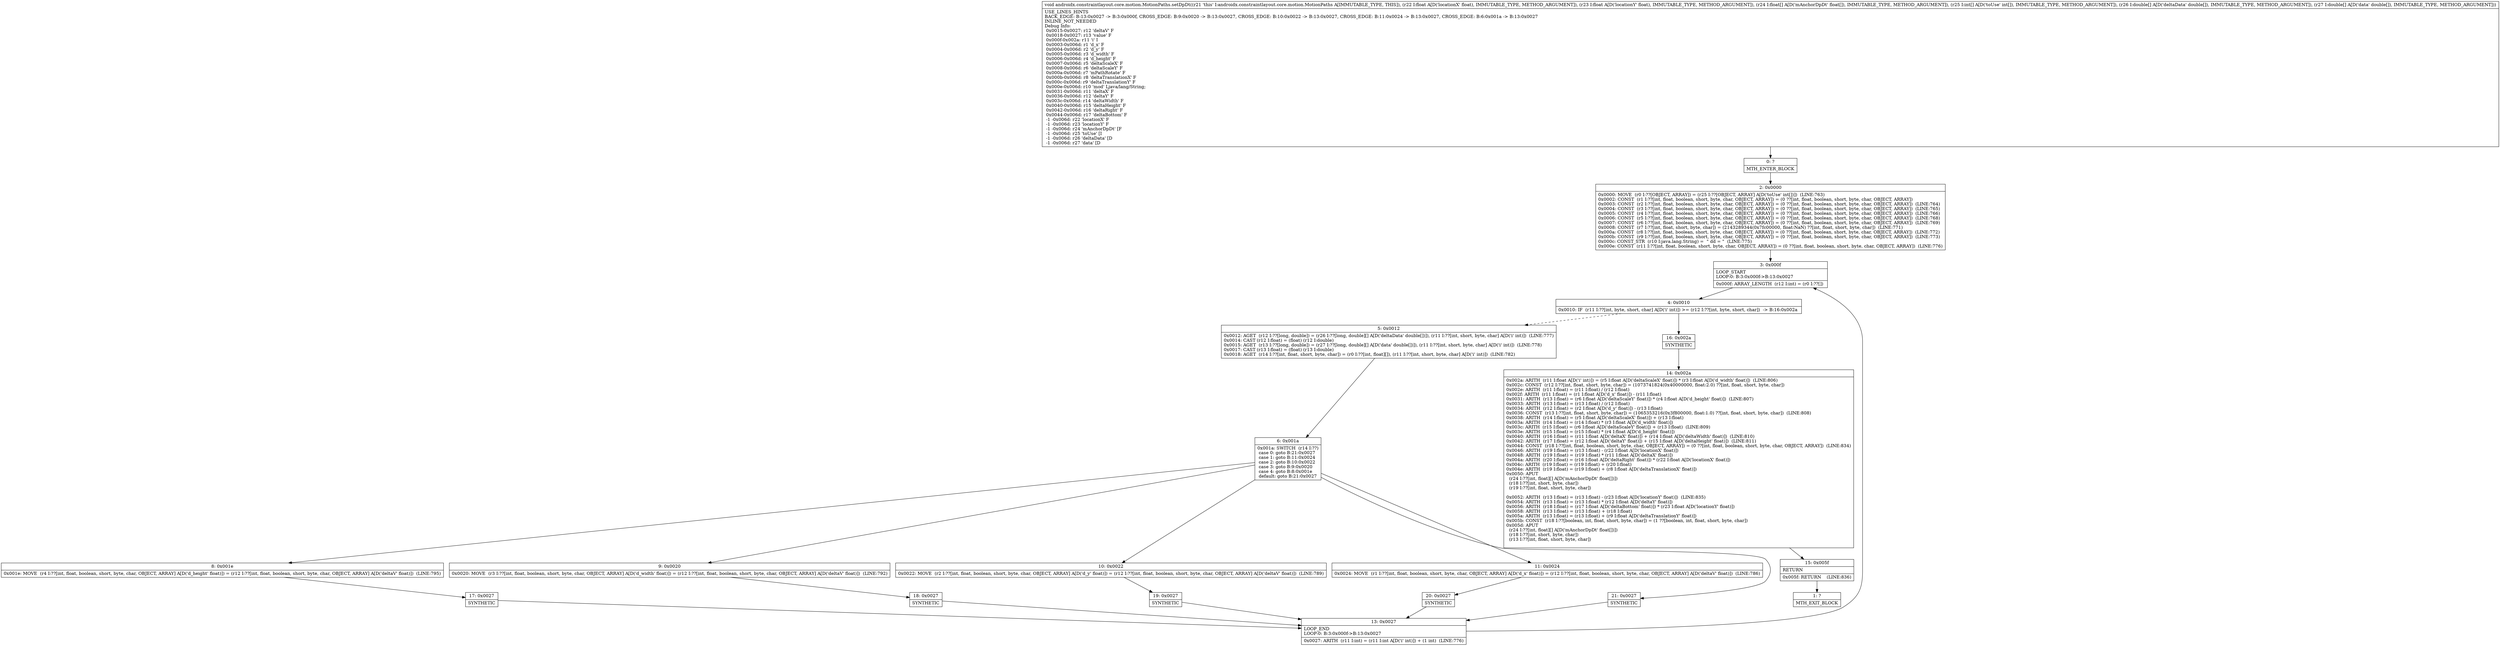 digraph "CFG forandroidx.constraintlayout.core.motion.MotionPaths.setDpDt(FF[F[I[D[D)V" {
Node_0 [shape=record,label="{0\:\ ?|MTH_ENTER_BLOCK\l}"];
Node_2 [shape=record,label="{2\:\ 0x0000|0x0000: MOVE  (r0 I:??[OBJECT, ARRAY]) = (r25 I:??[OBJECT, ARRAY] A[D('toUse' int[])])  (LINE:763)\l0x0002: CONST  (r1 I:??[int, float, boolean, short, byte, char, OBJECT, ARRAY]) = (0 ??[int, float, boolean, short, byte, char, OBJECT, ARRAY]) \l0x0003: CONST  (r2 I:??[int, float, boolean, short, byte, char, OBJECT, ARRAY]) = (0 ??[int, float, boolean, short, byte, char, OBJECT, ARRAY])  (LINE:764)\l0x0004: CONST  (r3 I:??[int, float, boolean, short, byte, char, OBJECT, ARRAY]) = (0 ??[int, float, boolean, short, byte, char, OBJECT, ARRAY])  (LINE:765)\l0x0005: CONST  (r4 I:??[int, float, boolean, short, byte, char, OBJECT, ARRAY]) = (0 ??[int, float, boolean, short, byte, char, OBJECT, ARRAY])  (LINE:766)\l0x0006: CONST  (r5 I:??[int, float, boolean, short, byte, char, OBJECT, ARRAY]) = (0 ??[int, float, boolean, short, byte, char, OBJECT, ARRAY])  (LINE:768)\l0x0007: CONST  (r6 I:??[int, float, boolean, short, byte, char, OBJECT, ARRAY]) = (0 ??[int, float, boolean, short, byte, char, OBJECT, ARRAY])  (LINE:769)\l0x0008: CONST  (r7 I:??[int, float, short, byte, char]) = (2143289344(0x7fc00000, float:NaN) ??[int, float, short, byte, char])  (LINE:771)\l0x000a: CONST  (r8 I:??[int, float, boolean, short, byte, char, OBJECT, ARRAY]) = (0 ??[int, float, boolean, short, byte, char, OBJECT, ARRAY])  (LINE:772)\l0x000b: CONST  (r9 I:??[int, float, boolean, short, byte, char, OBJECT, ARRAY]) = (0 ??[int, float, boolean, short, byte, char, OBJECT, ARRAY])  (LINE:773)\l0x000c: CONST_STR  (r10 I:java.lang.String) =  \" dd = \"  (LINE:775)\l0x000e: CONST  (r11 I:??[int, float, boolean, short, byte, char, OBJECT, ARRAY]) = (0 ??[int, float, boolean, short, byte, char, OBJECT, ARRAY])  (LINE:776)\l}"];
Node_3 [shape=record,label="{3\:\ 0x000f|LOOP_START\lLOOP:0: B:3:0x000f\-\>B:13:0x0027\l|0x000f: ARRAY_LENGTH  (r12 I:int) = (r0 I:??[]) \l}"];
Node_4 [shape=record,label="{4\:\ 0x0010|0x0010: IF  (r11 I:??[int, byte, short, char] A[D('i' int)]) \>= (r12 I:??[int, byte, short, char])  \-\> B:16:0x002a \l}"];
Node_5 [shape=record,label="{5\:\ 0x0012|0x0012: AGET  (r12 I:??[long, double]) = (r26 I:??[long, double][] A[D('deltaData' double[])]), (r11 I:??[int, short, byte, char] A[D('i' int)])  (LINE:777)\l0x0014: CAST (r12 I:float) = (float) (r12 I:double) \l0x0015: AGET  (r13 I:??[long, double]) = (r27 I:??[long, double][] A[D('data' double[])]), (r11 I:??[int, short, byte, char] A[D('i' int)])  (LINE:778)\l0x0017: CAST (r13 I:float) = (float) (r13 I:double) \l0x0018: AGET  (r14 I:??[int, float, short, byte, char]) = (r0 I:??[int, float][]), (r11 I:??[int, short, byte, char] A[D('i' int)])  (LINE:782)\l}"];
Node_6 [shape=record,label="{6\:\ 0x001a|0x001a: SWITCH  (r14 I:??)\l case 0: goto B:21:0x0027\l case 1: goto B:11:0x0024\l case 2: goto B:10:0x0022\l case 3: goto B:9:0x0020\l case 4: goto B:8:0x001e\l default: goto B:21:0x0027 \l}"];
Node_8 [shape=record,label="{8\:\ 0x001e|0x001e: MOVE  (r4 I:??[int, float, boolean, short, byte, char, OBJECT, ARRAY] A[D('d_height' float)]) = (r12 I:??[int, float, boolean, short, byte, char, OBJECT, ARRAY] A[D('deltaV' float)])  (LINE:795)\l}"];
Node_17 [shape=record,label="{17\:\ 0x0027|SYNTHETIC\l}"];
Node_13 [shape=record,label="{13\:\ 0x0027|LOOP_END\lLOOP:0: B:3:0x000f\-\>B:13:0x0027\l|0x0027: ARITH  (r11 I:int) = (r11 I:int A[D('i' int)]) + (1 int)  (LINE:776)\l}"];
Node_9 [shape=record,label="{9\:\ 0x0020|0x0020: MOVE  (r3 I:??[int, float, boolean, short, byte, char, OBJECT, ARRAY] A[D('d_width' float)]) = (r12 I:??[int, float, boolean, short, byte, char, OBJECT, ARRAY] A[D('deltaV' float)])  (LINE:792)\l}"];
Node_18 [shape=record,label="{18\:\ 0x0027|SYNTHETIC\l}"];
Node_10 [shape=record,label="{10\:\ 0x0022|0x0022: MOVE  (r2 I:??[int, float, boolean, short, byte, char, OBJECT, ARRAY] A[D('d_y' float)]) = (r12 I:??[int, float, boolean, short, byte, char, OBJECT, ARRAY] A[D('deltaV' float)])  (LINE:789)\l}"];
Node_19 [shape=record,label="{19\:\ 0x0027|SYNTHETIC\l}"];
Node_11 [shape=record,label="{11\:\ 0x0024|0x0024: MOVE  (r1 I:??[int, float, boolean, short, byte, char, OBJECT, ARRAY] A[D('d_x' float)]) = (r12 I:??[int, float, boolean, short, byte, char, OBJECT, ARRAY] A[D('deltaV' float)])  (LINE:786)\l}"];
Node_20 [shape=record,label="{20\:\ 0x0027|SYNTHETIC\l}"];
Node_21 [shape=record,label="{21\:\ 0x0027|SYNTHETIC\l}"];
Node_16 [shape=record,label="{16\:\ 0x002a|SYNTHETIC\l}"];
Node_14 [shape=record,label="{14\:\ 0x002a|0x002a: ARITH  (r11 I:float A[D('i' int)]) = (r5 I:float A[D('deltaScaleX' float)]) * (r3 I:float A[D('d_width' float)])  (LINE:806)\l0x002c: CONST  (r12 I:??[int, float, short, byte, char]) = (1073741824(0x40000000, float:2.0) ??[int, float, short, byte, char]) \l0x002e: ARITH  (r11 I:float) = (r11 I:float) \/ (r12 I:float) \l0x002f: ARITH  (r11 I:float) = (r1 I:float A[D('d_x' float)]) \- (r11 I:float) \l0x0031: ARITH  (r13 I:float) = (r6 I:float A[D('deltaScaleY' float)]) * (r4 I:float A[D('d_height' float)])  (LINE:807)\l0x0033: ARITH  (r13 I:float) = (r13 I:float) \/ (r12 I:float) \l0x0034: ARITH  (r12 I:float) = (r2 I:float A[D('d_y' float)]) \- (r13 I:float) \l0x0036: CONST  (r13 I:??[int, float, short, byte, char]) = (1065353216(0x3f800000, float:1.0) ??[int, float, short, byte, char])  (LINE:808)\l0x0038: ARITH  (r14 I:float) = (r5 I:float A[D('deltaScaleX' float)]) + (r13 I:float) \l0x003a: ARITH  (r14 I:float) = (r14 I:float) * (r3 I:float A[D('d_width' float)]) \l0x003c: ARITH  (r15 I:float) = (r6 I:float A[D('deltaScaleY' float)]) + (r13 I:float)  (LINE:809)\l0x003e: ARITH  (r15 I:float) = (r15 I:float) * (r4 I:float A[D('d_height' float)]) \l0x0040: ARITH  (r16 I:float) = (r11 I:float A[D('deltaX' float)]) + (r14 I:float A[D('deltaWidth' float)])  (LINE:810)\l0x0042: ARITH  (r17 I:float) = (r12 I:float A[D('deltaY' float)]) + (r15 I:float A[D('deltaHeight' float)])  (LINE:811)\l0x0044: CONST  (r18 I:??[int, float, boolean, short, byte, char, OBJECT, ARRAY]) = (0 ??[int, float, boolean, short, byte, char, OBJECT, ARRAY])  (LINE:834)\l0x0046: ARITH  (r19 I:float) = (r13 I:float) \- (r22 I:float A[D('locationX' float)]) \l0x0048: ARITH  (r19 I:float) = (r19 I:float) * (r11 I:float A[D('deltaX' float)]) \l0x004a: ARITH  (r20 I:float) = (r16 I:float A[D('deltaRight' float)]) * (r22 I:float A[D('locationX' float)]) \l0x004c: ARITH  (r19 I:float) = (r19 I:float) + (r20 I:float) \l0x004e: ARITH  (r19 I:float) = (r19 I:float) + (r8 I:float A[D('deltaTranslationX' float)]) \l0x0050: APUT  \l  (r24 I:??[int, float][] A[D('mAnchorDpDt' float[])])\l  (r18 I:??[int, short, byte, char])\l  (r19 I:??[int, float, short, byte, char])\l \l0x0052: ARITH  (r13 I:float) = (r13 I:float) \- (r23 I:float A[D('locationY' float)])  (LINE:835)\l0x0054: ARITH  (r13 I:float) = (r13 I:float) * (r12 I:float A[D('deltaY' float)]) \l0x0056: ARITH  (r18 I:float) = (r17 I:float A[D('deltaBottom' float)]) * (r23 I:float A[D('locationY' float)]) \l0x0058: ARITH  (r13 I:float) = (r13 I:float) + (r18 I:float) \l0x005a: ARITH  (r13 I:float) = (r13 I:float) + (r9 I:float A[D('deltaTranslationY' float)]) \l0x005b: CONST  (r18 I:??[boolean, int, float, short, byte, char]) = (1 ??[boolean, int, float, short, byte, char]) \l0x005d: APUT  \l  (r24 I:??[int, float][] A[D('mAnchorDpDt' float[])])\l  (r18 I:??[int, short, byte, char])\l  (r13 I:??[int, float, short, byte, char])\l \l}"];
Node_15 [shape=record,label="{15\:\ 0x005f|RETURN\l|0x005f: RETURN    (LINE:836)\l}"];
Node_1 [shape=record,label="{1\:\ ?|MTH_EXIT_BLOCK\l}"];
MethodNode[shape=record,label="{void androidx.constraintlayout.core.motion.MotionPaths.setDpDt((r21 'this' I:androidx.constraintlayout.core.motion.MotionPaths A[IMMUTABLE_TYPE, THIS]), (r22 I:float A[D('locationX' float), IMMUTABLE_TYPE, METHOD_ARGUMENT]), (r23 I:float A[D('locationY' float), IMMUTABLE_TYPE, METHOD_ARGUMENT]), (r24 I:float[] A[D('mAnchorDpDt' float[]), IMMUTABLE_TYPE, METHOD_ARGUMENT]), (r25 I:int[] A[D('toUse' int[]), IMMUTABLE_TYPE, METHOD_ARGUMENT]), (r26 I:double[] A[D('deltaData' double[]), IMMUTABLE_TYPE, METHOD_ARGUMENT]), (r27 I:double[] A[D('data' double[]), IMMUTABLE_TYPE, METHOD_ARGUMENT]))  | USE_LINES_HINTS\lBACK_EDGE: B:13:0x0027 \-\> B:3:0x000f, CROSS_EDGE: B:9:0x0020 \-\> B:13:0x0027, CROSS_EDGE: B:10:0x0022 \-\> B:13:0x0027, CROSS_EDGE: B:11:0x0024 \-\> B:13:0x0027, CROSS_EDGE: B:6:0x001a \-\> B:13:0x0027\lINLINE_NOT_NEEDED\lDebug Info:\l  0x0015\-0x0027: r12 'deltaV' F\l  0x0018\-0x0027: r13 'value' F\l  0x000f\-0x002a: r11 'i' I\l  0x0003\-0x006d: r1 'd_x' F\l  0x0004\-0x006d: r2 'd_y' F\l  0x0005\-0x006d: r3 'd_width' F\l  0x0006\-0x006d: r4 'd_height' F\l  0x0007\-0x006d: r5 'deltaScaleX' F\l  0x0008\-0x006d: r6 'deltaScaleY' F\l  0x000a\-0x006d: r7 'mPathRotate' F\l  0x000b\-0x006d: r8 'deltaTranslationX' F\l  0x000c\-0x006d: r9 'deltaTranslationY' F\l  0x000e\-0x006d: r10 'mod' Ljava\/lang\/String;\l  0x0031\-0x006d: r11 'deltaX' F\l  0x0036\-0x006d: r12 'deltaY' F\l  0x003c\-0x006d: r14 'deltaWidth' F\l  0x0040\-0x006d: r15 'deltaHeight' F\l  0x0042\-0x006d: r16 'deltaRight' F\l  0x0044\-0x006d: r17 'deltaBottom' F\l  \-1 \-0x006d: r22 'locationX' F\l  \-1 \-0x006d: r23 'locationY' F\l  \-1 \-0x006d: r24 'mAnchorDpDt' [F\l  \-1 \-0x006d: r25 'toUse' [I\l  \-1 \-0x006d: r26 'deltaData' [D\l  \-1 \-0x006d: r27 'data' [D\l}"];
MethodNode -> Node_0;Node_0 -> Node_2;
Node_2 -> Node_3;
Node_3 -> Node_4;
Node_4 -> Node_5[style=dashed];
Node_4 -> Node_16;
Node_5 -> Node_6;
Node_6 -> Node_8;
Node_6 -> Node_9;
Node_6 -> Node_10;
Node_6 -> Node_11;
Node_6 -> Node_21;
Node_8 -> Node_17;
Node_17 -> Node_13;
Node_13 -> Node_3;
Node_9 -> Node_18;
Node_18 -> Node_13;
Node_10 -> Node_19;
Node_19 -> Node_13;
Node_11 -> Node_20;
Node_20 -> Node_13;
Node_21 -> Node_13;
Node_16 -> Node_14;
Node_14 -> Node_15;
Node_15 -> Node_1;
}

